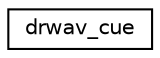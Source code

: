 digraph "Graphical Class Hierarchy"
{
 // LATEX_PDF_SIZE
  edge [fontname="Helvetica",fontsize="10",labelfontname="Helvetica",labelfontsize="10"];
  node [fontname="Helvetica",fontsize="10",shape=record];
  rankdir="LR";
  Node0 [label="drwav_cue",height=0.2,width=0.4,color="black", fillcolor="white", style="filled",URL="$structdrwav__cue.html",tooltip=" "];
}
